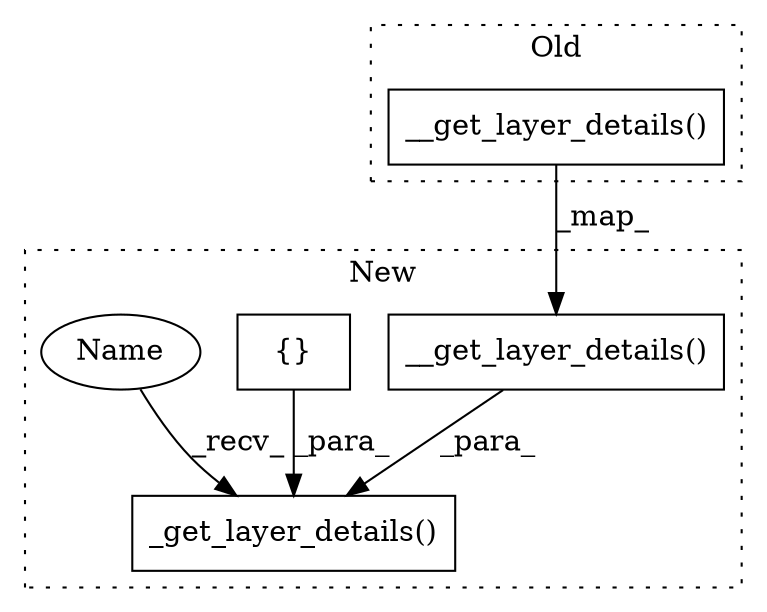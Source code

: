 digraph G {
subgraph cluster0 {
1 [label="__get_layer_details()" a="75" s="6482" l="26" shape="box"];
label = "Old";
style="dotted";
}
subgraph cluster1 {
2 [label="__get_layer_details()" a="75" s="6480" l="26" shape="box"];
3 [label="_get_layer_details()" a="75" s="6456,6778" l="24,1" shape="box"];
4 [label="{}" a="95" s="6508,6768" l="14,10" shape="box"];
5 [label="Name" a="87" s="6456" l="4" shape="ellipse"];
label = "New";
style="dotted";
}
1 -> 2 [label="_map_"];
2 -> 3 [label="_para_"];
4 -> 3 [label="_para_"];
5 -> 3 [label="_recv_"];
}